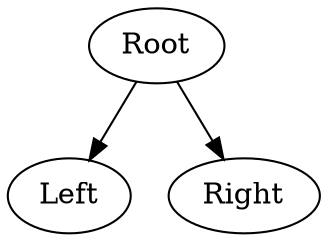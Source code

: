 digraph {
	Root [label=Root predicate=True schedule="static std::map<uint32_t, uint32_t> last_fin_time = {{1, 0}, {2, 0}, {3, 0}, {4, 0}, {5, 0}}; auto ret = last_fin_time.at(static_cast<uint32_t>(x(\"class\"))); last_fin_time.at(static_cast<uint32_t>(x(\"class\"))) += 1; return ret;" shaping=NULL]
	Left [label=Left predicate="p.class==Left" schedule="static std::map<uint32_t, uint32_t> last_fin_time = {{1, 0}, {2, 0}, {3, 0}, {4, 0}, {5, 0}}; auto ret = last_fin_time.at(static_cast<uint32_t>(x(\"fid\"))); last_fin_time.at(static_cast<uint32_t>(x(\"fid\"))) += 1; return ret;" shaping=NULL]
	Right [label=Right predicate="p.class==Right" schedule="static std::map<uint32_t, uint32_t> last_fin_time = {{1, 0}, {2, 0}, {3, 0}, {4, 0}, {5, 0}}; auto ret = last_fin_time.at(static_cast<uint32_t>(x(\"fid\"))); last_fin_time.at(static_cast<uint32_t>(x(\"fid\"))) += 1; return ret;" shaping=NULL]
		Root -> Left
		Root -> Right
}